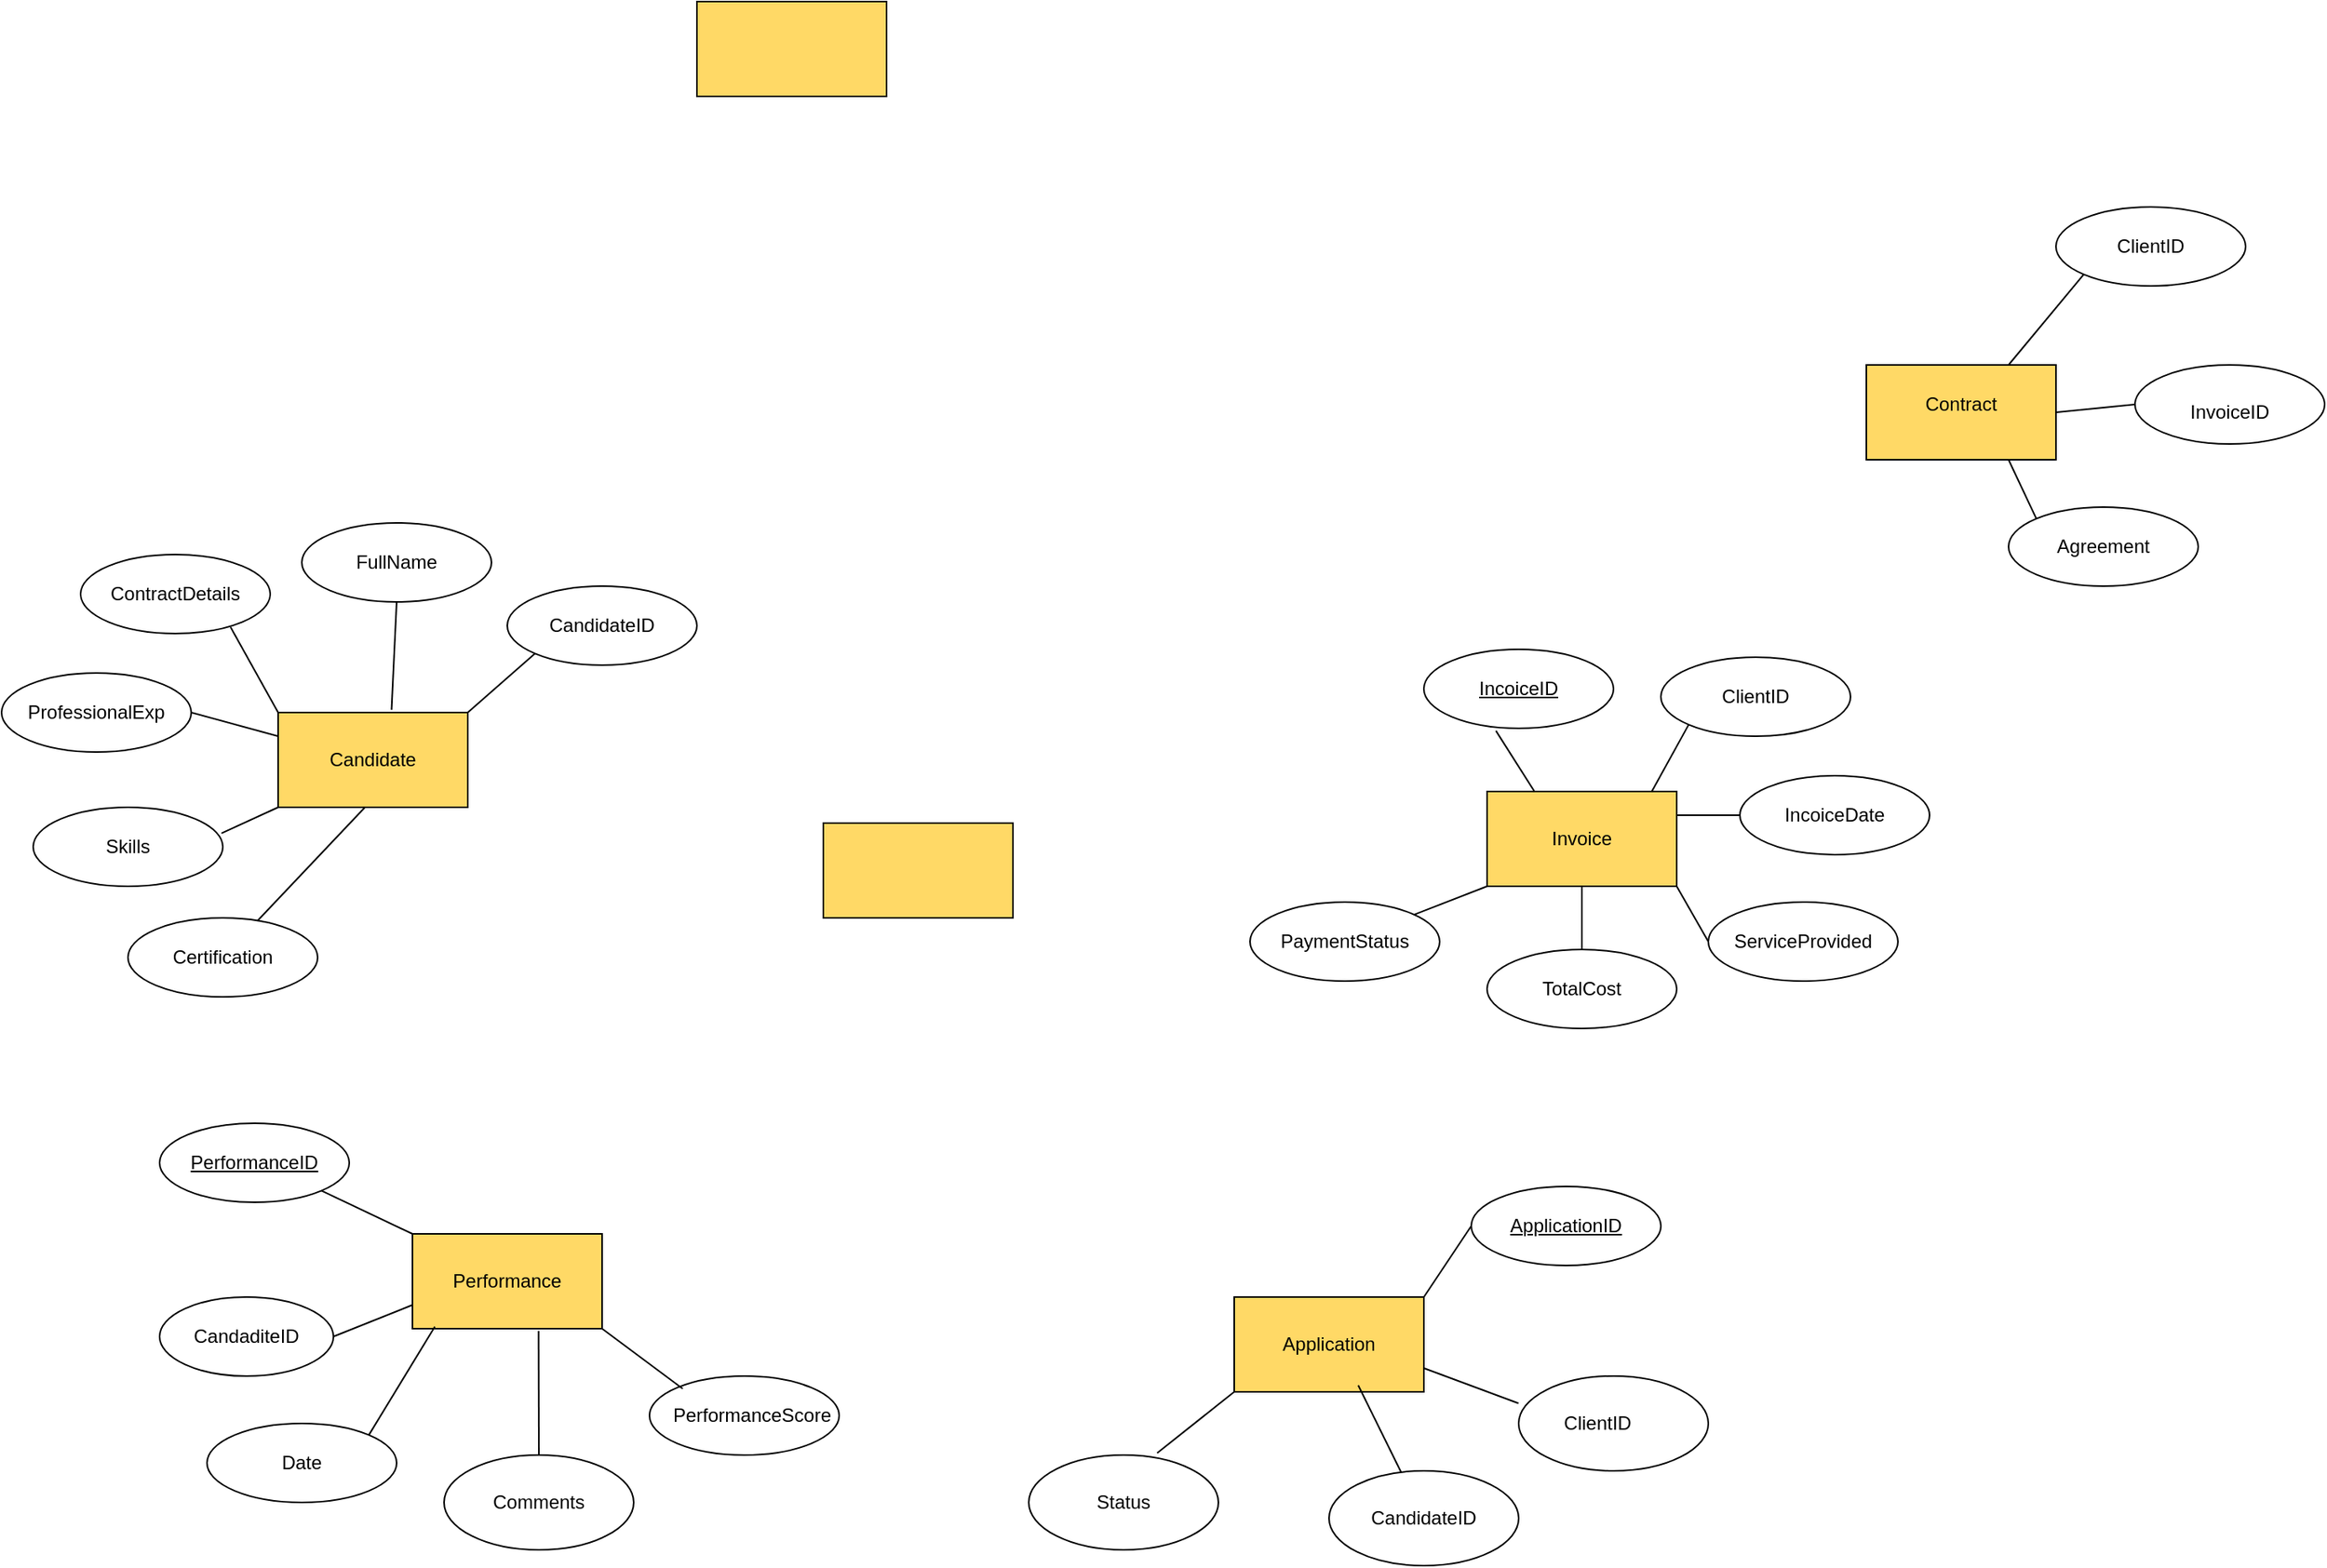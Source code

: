 <mxfile version="24.8.4">
  <diagram name="Page-1" id="_pU-WNQT1wnBNlO78gKb">
    <mxGraphModel dx="527" dy="705" grid="1" gridSize="10" guides="1" tooltips="1" connect="1" arrows="1" fold="1" page="1" pageScale="1" pageWidth="850" pageHeight="1100" math="0" shadow="0">
      <root>
        <mxCell id="0" />
        <mxCell id="1" parent="0" />
        <mxCell id="n1prHvsE-R-aELV-WZbh-1" value="" style="rounded=0;whiteSpace=wrap;html=1;fillColor=#FFD966;" vertex="1" parent="1">
          <mxGeometry x="630" y="100" width="120" height="60" as="geometry" />
        </mxCell>
        <mxCell id="n1prHvsE-R-aELV-WZbh-2" value="" style="rounded=0;whiteSpace=wrap;html=1;fillColor=#FFD966;" vertex="1" parent="1">
          <mxGeometry x="710" y="620" width="120" height="60" as="geometry" />
        </mxCell>
        <mxCell id="n1prHvsE-R-aELV-WZbh-4" value="" style="rounded=0;whiteSpace=wrap;html=1;fillColor=#FFD966;" vertex="1" parent="1">
          <mxGeometry x="365" y="550" width="120" height="60" as="geometry" />
        </mxCell>
        <mxCell id="n1prHvsE-R-aELV-WZbh-9" value="" style="ellipse;whiteSpace=wrap;html=1;" vertex="1" parent="1">
          <mxGeometry x="600" y="970" width="120" height="50" as="geometry" />
        </mxCell>
        <mxCell id="n1prHvsE-R-aELV-WZbh-29" value="" style="rounded=0;whiteSpace=wrap;html=1;fillColor=#FFD966;" vertex="1" parent="1">
          <mxGeometry x="1370" y="330" width="120" height="60" as="geometry" />
        </mxCell>
        <mxCell id="n1prHvsE-R-aELV-WZbh-62" value="" style="rounded=0;whiteSpace=wrap;html=1;fillColor=#FFD966;" vertex="1" parent="1">
          <mxGeometry x="450" y="880" width="120" height="60" as="geometry" />
        </mxCell>
        <mxCell id="n1prHvsE-R-aELV-WZbh-63" value="" style="ellipse;whiteSpace=wrap;html=1;" vertex="1" parent="1">
          <mxGeometry x="290" y="810" width="120" height="50" as="geometry" />
        </mxCell>
        <mxCell id="n1prHvsE-R-aELV-WZbh-64" value="" style="ellipse;whiteSpace=wrap;html=1;" vertex="1" parent="1">
          <mxGeometry x="290" y="920" width="110" height="50" as="geometry" />
        </mxCell>
        <mxCell id="n1prHvsE-R-aELV-WZbh-65" value="" style="ellipse;whiteSpace=wrap;html=1;" vertex="1" parent="1">
          <mxGeometry x="470" y="1020" width="120" height="60" as="geometry" />
        </mxCell>
        <mxCell id="n1prHvsE-R-aELV-WZbh-66" value="" style="ellipse;whiteSpace=wrap;html=1;" vertex="1" parent="1">
          <mxGeometry x="320" y="1000" width="120" height="50" as="geometry" />
        </mxCell>
        <mxCell id="n1prHvsE-R-aELV-WZbh-67" value="PerformanceScore" style="text;html=1;align=center;verticalAlign=middle;whiteSpace=wrap;rounded=0;" vertex="1" parent="1">
          <mxGeometry x="635" y="980" width="60" height="30" as="geometry" />
        </mxCell>
        <mxCell id="n1prHvsE-R-aELV-WZbh-68" value="Comments" style="text;html=1;align=center;verticalAlign=middle;whiteSpace=wrap;rounded=0;" vertex="1" parent="1">
          <mxGeometry x="500" y="1035" width="60" height="30" as="geometry" />
        </mxCell>
        <mxCell id="n1prHvsE-R-aELV-WZbh-69" value="Date" style="text;html=1;align=center;verticalAlign=middle;whiteSpace=wrap;rounded=0;" vertex="1" parent="1">
          <mxGeometry x="350" y="1010" width="60" height="30" as="geometry" />
        </mxCell>
        <mxCell id="n1prHvsE-R-aELV-WZbh-70" value="CandaditeID" style="text;html=1;align=center;verticalAlign=middle;whiteSpace=wrap;rounded=0;" vertex="1" parent="1">
          <mxGeometry x="315" y="930" width="60" height="30" as="geometry" />
        </mxCell>
        <mxCell id="n1prHvsE-R-aELV-WZbh-71" value="&lt;u&gt;PerformanceID&lt;/u&gt;" style="text;html=1;align=center;verticalAlign=middle;whiteSpace=wrap;rounded=0;" vertex="1" parent="1">
          <mxGeometry x="320" y="820" width="60" height="30" as="geometry" />
        </mxCell>
        <mxCell id="n1prHvsE-R-aELV-WZbh-72" value="Performance" style="text;html=1;align=center;verticalAlign=middle;whiteSpace=wrap;rounded=0;" vertex="1" parent="1">
          <mxGeometry x="480" y="895" width="60" height="30" as="geometry" />
        </mxCell>
        <mxCell id="n1prHvsE-R-aELV-WZbh-73" value="" style="endArrow=none;html=1;rounded=0;exitX=1;exitY=1;exitDx=0;exitDy=0;entryX=0;entryY=0;entryDx=0;entryDy=0;" edge="1" parent="1" source="n1prHvsE-R-aELV-WZbh-62">
          <mxGeometry width="50" height="50" relative="1" as="geometry">
            <mxPoint x="490" y="770" as="sourcePoint" />
            <mxPoint x="621" y="978" as="targetPoint" />
          </mxGeometry>
        </mxCell>
        <mxCell id="n1prHvsE-R-aELV-WZbh-74" value="" style="endArrow=none;html=1;rounded=0;exitX=0.5;exitY=0;exitDx=0;exitDy=0;entryX=0.665;entryY=1.026;entryDx=0;entryDy=0;entryPerimeter=0;" edge="1" parent="1" source="n1prHvsE-R-aELV-WZbh-65" target="n1prHvsE-R-aELV-WZbh-62">
          <mxGeometry width="50" height="50" relative="1" as="geometry">
            <mxPoint x="490" y="770" as="sourcePoint" />
            <mxPoint x="540" y="720" as="targetPoint" />
          </mxGeometry>
        </mxCell>
        <mxCell id="n1prHvsE-R-aELV-WZbh-75" value="" style="endArrow=none;html=1;rounded=0;exitX=1;exitY=0;exitDx=0;exitDy=0;entryX=0.118;entryY=0.979;entryDx=0;entryDy=0;entryPerimeter=0;" edge="1" parent="1" source="n1prHvsE-R-aELV-WZbh-66" target="n1prHvsE-R-aELV-WZbh-62">
          <mxGeometry width="50" height="50" relative="1" as="geometry">
            <mxPoint x="490" y="770" as="sourcePoint" />
            <mxPoint x="540" y="720" as="targetPoint" />
          </mxGeometry>
        </mxCell>
        <mxCell id="n1prHvsE-R-aELV-WZbh-76" value="" style="endArrow=none;html=1;rounded=0;exitX=1;exitY=0.5;exitDx=0;exitDy=0;entryX=0;entryY=0.75;entryDx=0;entryDy=0;" edge="1" parent="1" source="n1prHvsE-R-aELV-WZbh-64" target="n1prHvsE-R-aELV-WZbh-62">
          <mxGeometry width="50" height="50" relative="1" as="geometry">
            <mxPoint x="490" y="770" as="sourcePoint" />
            <mxPoint x="540" y="720" as="targetPoint" />
          </mxGeometry>
        </mxCell>
        <mxCell id="n1prHvsE-R-aELV-WZbh-77" value="" style="endArrow=none;html=1;rounded=0;exitX=1;exitY=1;exitDx=0;exitDy=0;entryX=0;entryY=0;entryDx=0;entryDy=0;" edge="1" parent="1" source="n1prHvsE-R-aELV-WZbh-63" target="n1prHvsE-R-aELV-WZbh-62">
          <mxGeometry width="50" height="50" relative="1" as="geometry">
            <mxPoint x="490" y="770" as="sourcePoint" />
            <mxPoint x="540" y="720" as="targetPoint" />
          </mxGeometry>
        </mxCell>
        <mxCell id="n1prHvsE-R-aELV-WZbh-120" value="" style="rounded=0;whiteSpace=wrap;html=1;fillColor=#FFD966;" vertex="1" parent="1">
          <mxGeometry x="970" y="920" width="120" height="60" as="geometry" />
        </mxCell>
        <mxCell id="n1prHvsE-R-aELV-WZbh-121" value="" style="ellipse;whiteSpace=wrap;html=1;" vertex="1" parent="1">
          <mxGeometry x="1030" y="1030" width="120" height="60" as="geometry" />
        </mxCell>
        <mxCell id="n1prHvsE-R-aELV-WZbh-122" value="" style="ellipse;whiteSpace=wrap;html=1;" vertex="1" parent="1">
          <mxGeometry x="1120" y="850" width="120" height="50" as="geometry" />
        </mxCell>
        <mxCell id="n1prHvsE-R-aELV-WZbh-123" value="" style="ellipse;whiteSpace=wrap;html=1;" vertex="1" parent="1">
          <mxGeometry x="1150" y="970" width="120" height="60" as="geometry" />
        </mxCell>
        <mxCell id="n1prHvsE-R-aELV-WZbh-124" value="" style="ellipse;whiteSpace=wrap;html=1;" vertex="1" parent="1">
          <mxGeometry x="840" y="1020" width="120" height="60" as="geometry" />
        </mxCell>
        <mxCell id="n1prHvsE-R-aELV-WZbh-125" value="Status" style="text;html=1;align=center;verticalAlign=middle;whiteSpace=wrap;rounded=0;" vertex="1" parent="1">
          <mxGeometry x="870" y="1035" width="60" height="30" as="geometry" />
        </mxCell>
        <mxCell id="n1prHvsE-R-aELV-WZbh-126" value="CandidateID" style="text;html=1;align=center;verticalAlign=middle;whiteSpace=wrap;rounded=0;" vertex="1" parent="1">
          <mxGeometry x="1060" y="1045" width="60" height="30" as="geometry" />
        </mxCell>
        <mxCell id="n1prHvsE-R-aELV-WZbh-127" value="ClientID" style="text;html=1;align=center;verticalAlign=middle;whiteSpace=wrap;rounded=0;" vertex="1" parent="1">
          <mxGeometry x="1170" y="985" width="60" height="30" as="geometry" />
        </mxCell>
        <mxCell id="n1prHvsE-R-aELV-WZbh-128" value="&lt;u&gt;ApplicationID&lt;/u&gt;" style="text;html=1;align=center;verticalAlign=middle;whiteSpace=wrap;rounded=0;" vertex="1" parent="1">
          <mxGeometry x="1150" y="860" width="60" height="30" as="geometry" />
        </mxCell>
        <mxCell id="n1prHvsE-R-aELV-WZbh-129" value="Application" style="text;html=1;align=center;verticalAlign=middle;whiteSpace=wrap;rounded=0;" vertex="1" parent="1">
          <mxGeometry x="1000" y="935" width="60" height="30" as="geometry" />
        </mxCell>
        <mxCell id="n1prHvsE-R-aELV-WZbh-130" value="" style="endArrow=none;html=1;rounded=0;exitX=-0.001;exitY=0.288;exitDx=0;exitDy=0;exitPerimeter=0;entryX=1;entryY=0.75;entryDx=0;entryDy=0;" edge="1" parent="1" source="n1prHvsE-R-aELV-WZbh-123" target="n1prHvsE-R-aELV-WZbh-120">
          <mxGeometry width="50" height="50" relative="1" as="geometry">
            <mxPoint x="930" y="860" as="sourcePoint" />
            <mxPoint x="980" y="810" as="targetPoint" />
          </mxGeometry>
        </mxCell>
        <mxCell id="n1prHvsE-R-aELV-WZbh-131" value="" style="endArrow=none;html=1;rounded=0;entryX=0.654;entryY=0.931;entryDx=0;entryDy=0;entryPerimeter=0;" edge="1" parent="1" source="n1prHvsE-R-aELV-WZbh-121" target="n1prHvsE-R-aELV-WZbh-120">
          <mxGeometry width="50" height="50" relative="1" as="geometry">
            <mxPoint x="930" y="860" as="sourcePoint" />
            <mxPoint x="980" y="810" as="targetPoint" />
          </mxGeometry>
        </mxCell>
        <mxCell id="n1prHvsE-R-aELV-WZbh-132" value="" style="endArrow=none;html=1;rounded=0;exitX=0.677;exitY=-0.021;exitDx=0;exitDy=0;exitPerimeter=0;entryX=0;entryY=1;entryDx=0;entryDy=0;" edge="1" parent="1" source="n1prHvsE-R-aELV-WZbh-124" target="n1prHvsE-R-aELV-WZbh-120">
          <mxGeometry width="50" height="50" relative="1" as="geometry">
            <mxPoint x="930" y="860" as="sourcePoint" />
            <mxPoint x="980" y="810" as="targetPoint" />
          </mxGeometry>
        </mxCell>
        <mxCell id="n1prHvsE-R-aELV-WZbh-133" value="" style="endArrow=none;html=1;rounded=0;entryX=0;entryY=0.5;entryDx=0;entryDy=0;exitX=1;exitY=0;exitDx=0;exitDy=0;" edge="1" parent="1" source="n1prHvsE-R-aELV-WZbh-120" target="n1prHvsE-R-aELV-WZbh-122">
          <mxGeometry width="50" height="50" relative="1" as="geometry">
            <mxPoint x="1030" y="900" as="sourcePoint" />
            <mxPoint x="1080" y="850" as="targetPoint" />
          </mxGeometry>
        </mxCell>
        <mxCell id="n1prHvsE-R-aELV-WZbh-154" value="" style="rounded=0;whiteSpace=wrap;html=1;fillColor=#FFD966;" vertex="1" parent="1">
          <mxGeometry x="1130" y="600" width="120" height="60" as="geometry" />
        </mxCell>
        <mxCell id="n1prHvsE-R-aELV-WZbh-155" value="" style="ellipse;whiteSpace=wrap;html=1;" vertex="1" parent="1">
          <mxGeometry x="1090" y="510" width="120" height="50" as="geometry" />
        </mxCell>
        <mxCell id="n1prHvsE-R-aELV-WZbh-156" value="" style="ellipse;whiteSpace=wrap;html=1;" vertex="1" parent="1">
          <mxGeometry x="980" y="670" width="120" height="50" as="geometry" />
        </mxCell>
        <mxCell id="n1prHvsE-R-aELV-WZbh-157" value="" style="ellipse;whiteSpace=wrap;html=1;" vertex="1" parent="1">
          <mxGeometry x="1130" y="700" width="120" height="50" as="geometry" />
        </mxCell>
        <mxCell id="n1prHvsE-R-aELV-WZbh-158" value="" style="ellipse;whiteSpace=wrap;html=1;" vertex="1" parent="1">
          <mxGeometry x="1240" y="515" width="120" height="50" as="geometry" />
        </mxCell>
        <mxCell id="n1prHvsE-R-aELV-WZbh-159" value="" style="ellipse;whiteSpace=wrap;html=1;" vertex="1" parent="1">
          <mxGeometry x="1290" y="590" width="120" height="50" as="geometry" />
        </mxCell>
        <mxCell id="n1prHvsE-R-aELV-WZbh-160" value="" style="ellipse;whiteSpace=wrap;html=1;" vertex="1" parent="1">
          <mxGeometry x="1270" y="670" width="120" height="50" as="geometry" />
        </mxCell>
        <mxCell id="n1prHvsE-R-aELV-WZbh-161" value="IncoiceDate" style="text;html=1;align=center;verticalAlign=middle;whiteSpace=wrap;rounded=0;" vertex="1" parent="1">
          <mxGeometry x="1320" y="600" width="60" height="30" as="geometry" />
        </mxCell>
        <mxCell id="n1prHvsE-R-aELV-WZbh-162" value="ClientID" style="text;html=1;align=center;verticalAlign=middle;whiteSpace=wrap;rounded=0;" vertex="1" parent="1">
          <mxGeometry x="1270" y="525" width="60" height="30" as="geometry" />
        </mxCell>
        <mxCell id="n1prHvsE-R-aELV-WZbh-163" value="&lt;u&gt;IncoiceID&lt;/u&gt;" style="text;html=1;align=center;verticalAlign=middle;whiteSpace=wrap;rounded=0;" vertex="1" parent="1">
          <mxGeometry x="1120" y="520" width="60" height="30" as="geometry" />
        </mxCell>
        <mxCell id="n1prHvsE-R-aELV-WZbh-164" value="ServiceProvided" style="text;html=1;align=center;verticalAlign=middle;whiteSpace=wrap;rounded=0;" vertex="1" parent="1">
          <mxGeometry x="1300" y="680" width="60" height="30" as="geometry" />
        </mxCell>
        <mxCell id="n1prHvsE-R-aELV-WZbh-165" value="TotalCost" style="text;html=1;align=center;verticalAlign=middle;whiteSpace=wrap;rounded=0;" vertex="1" parent="1">
          <mxGeometry x="1160" y="710" width="60" height="30" as="geometry" />
        </mxCell>
        <mxCell id="n1prHvsE-R-aELV-WZbh-166" value="PaymentStatus" style="text;html=1;align=center;verticalAlign=middle;whiteSpace=wrap;rounded=0;" vertex="1" parent="1">
          <mxGeometry x="1010" y="680" width="60" height="30" as="geometry" />
        </mxCell>
        <mxCell id="n1prHvsE-R-aELV-WZbh-167" value="Invoice" style="text;html=1;align=center;verticalAlign=middle;whiteSpace=wrap;rounded=0;" vertex="1" parent="1">
          <mxGeometry x="1160" y="615" width="60" height="30" as="geometry" />
        </mxCell>
        <mxCell id="n1prHvsE-R-aELV-WZbh-168" value="" style="endArrow=none;html=1;rounded=0;entryX=0;entryY=0.5;entryDx=0;entryDy=0;exitX=1;exitY=0.25;exitDx=0;exitDy=0;" edge="1" parent="1" source="n1prHvsE-R-aELV-WZbh-154" target="n1prHvsE-R-aELV-WZbh-159">
          <mxGeometry width="50" height="50" relative="1" as="geometry">
            <mxPoint x="900" y="830" as="sourcePoint" />
            <mxPoint x="950" y="780" as="targetPoint" />
          </mxGeometry>
        </mxCell>
        <mxCell id="n1prHvsE-R-aELV-WZbh-169" value="" style="endArrow=none;html=1;rounded=0;exitX=0;exitY=0.5;exitDx=0;exitDy=0;entryX=1;entryY=1;entryDx=0;entryDy=0;" edge="1" parent="1" source="n1prHvsE-R-aELV-WZbh-160" target="n1prHvsE-R-aELV-WZbh-154">
          <mxGeometry width="50" height="50" relative="1" as="geometry">
            <mxPoint x="900" y="830" as="sourcePoint" />
            <mxPoint x="950" y="780" as="targetPoint" />
          </mxGeometry>
        </mxCell>
        <mxCell id="n1prHvsE-R-aELV-WZbh-170" value="" style="endArrow=none;html=1;rounded=0;entryX=0.5;entryY=1;entryDx=0;entryDy=0;exitX=0.5;exitY=0;exitDx=0;exitDy=0;" edge="1" parent="1" source="n1prHvsE-R-aELV-WZbh-157" target="n1prHvsE-R-aELV-WZbh-154">
          <mxGeometry width="50" height="50" relative="1" as="geometry">
            <mxPoint x="900" y="830" as="sourcePoint" />
            <mxPoint x="950" y="780" as="targetPoint" />
          </mxGeometry>
        </mxCell>
        <mxCell id="n1prHvsE-R-aELV-WZbh-171" value="" style="endArrow=none;html=1;rounded=0;entryX=0;entryY=1;entryDx=0;entryDy=0;" edge="1" parent="1" source="n1prHvsE-R-aELV-WZbh-156" target="n1prHvsE-R-aELV-WZbh-154">
          <mxGeometry width="50" height="50" relative="1" as="geometry">
            <mxPoint x="1000" y="810" as="sourcePoint" />
            <mxPoint x="1050" y="760" as="targetPoint" />
          </mxGeometry>
        </mxCell>
        <mxCell id="n1prHvsE-R-aELV-WZbh-172" value="" style="endArrow=none;html=1;rounded=0;exitX=0.25;exitY=0;exitDx=0;exitDy=0;entryX=0.38;entryY=1.031;entryDx=0;entryDy=0;entryPerimeter=0;" edge="1" parent="1" source="n1prHvsE-R-aELV-WZbh-154" target="n1prHvsE-R-aELV-WZbh-155">
          <mxGeometry width="50" height="50" relative="1" as="geometry">
            <mxPoint x="1090" y="610" as="sourcePoint" />
            <mxPoint x="1140" y="560" as="targetPoint" />
          </mxGeometry>
        </mxCell>
        <mxCell id="n1prHvsE-R-aELV-WZbh-173" value="" style="endArrow=none;html=1;rounded=0;entryX=0;entryY=1;entryDx=0;entryDy=0;exitX=0.868;exitY=0.002;exitDx=0;exitDy=0;exitPerimeter=0;" edge="1" parent="1" source="n1prHvsE-R-aELV-WZbh-154" target="n1prHvsE-R-aELV-WZbh-158">
          <mxGeometry width="50" height="50" relative="1" as="geometry">
            <mxPoint x="900" y="830" as="sourcePoint" />
            <mxPoint x="950" y="780" as="targetPoint" />
          </mxGeometry>
        </mxCell>
        <mxCell id="n1prHvsE-R-aELV-WZbh-174" value="" style="ellipse;whiteSpace=wrap;html=1;" vertex="1" parent="1">
          <mxGeometry x="1490" y="230" width="120" height="50" as="geometry" />
        </mxCell>
        <mxCell id="n1prHvsE-R-aELV-WZbh-175" value="" style="ellipse;whiteSpace=wrap;html=1;" vertex="1" parent="1">
          <mxGeometry x="1540" y="330" width="120" height="50" as="geometry" />
        </mxCell>
        <mxCell id="n1prHvsE-R-aELV-WZbh-176" value="" style="ellipse;whiteSpace=wrap;html=1;" vertex="1" parent="1">
          <mxGeometry x="1460" y="420" width="120" height="50" as="geometry" />
        </mxCell>
        <mxCell id="n1prHvsE-R-aELV-WZbh-177" value="Agreement" style="text;html=1;align=center;verticalAlign=middle;whiteSpace=wrap;rounded=0;" vertex="1" parent="1">
          <mxGeometry x="1490" y="430" width="60" height="30" as="geometry" />
        </mxCell>
        <mxCell id="n1prHvsE-R-aELV-WZbh-178" value="InvoiceID" style="text;html=1;align=center;verticalAlign=middle;whiteSpace=wrap;rounded=0;" vertex="1" parent="1">
          <mxGeometry x="1570" y="345" width="60" height="30" as="geometry" />
        </mxCell>
        <mxCell id="n1prHvsE-R-aELV-WZbh-179" value="ClientID" style="text;html=1;align=center;verticalAlign=middle;whiteSpace=wrap;rounded=0;" vertex="1" parent="1">
          <mxGeometry x="1520" y="240" width="60" height="30" as="geometry" />
        </mxCell>
        <mxCell id="n1prHvsE-R-aELV-WZbh-180" value="" style="endArrow=none;html=1;rounded=0;entryX=0;entryY=1;entryDx=0;entryDy=0;exitX=0.75;exitY=0;exitDx=0;exitDy=0;" edge="1" parent="1" source="n1prHvsE-R-aELV-WZbh-29" target="n1prHvsE-R-aELV-WZbh-174">
          <mxGeometry width="50" height="50" relative="1" as="geometry">
            <mxPoint x="1170" y="760" as="sourcePoint" />
            <mxPoint x="1220" y="710" as="targetPoint" />
          </mxGeometry>
        </mxCell>
        <mxCell id="n1prHvsE-R-aELV-WZbh-181" value="" style="endArrow=none;html=1;rounded=0;exitX=0;exitY=0.5;exitDx=0;exitDy=0;entryX=1;entryY=0.5;entryDx=0;entryDy=0;" edge="1" parent="1" source="n1prHvsE-R-aELV-WZbh-175" target="n1prHvsE-R-aELV-WZbh-29">
          <mxGeometry width="50" height="50" relative="1" as="geometry">
            <mxPoint x="1170" y="760" as="sourcePoint" />
            <mxPoint x="1220" y="710" as="targetPoint" />
          </mxGeometry>
        </mxCell>
        <mxCell id="n1prHvsE-R-aELV-WZbh-182" value="" style="endArrow=none;html=1;rounded=0;exitX=0.75;exitY=1;exitDx=0;exitDy=0;entryX=0;entryY=0;entryDx=0;entryDy=0;" edge="1" parent="1" source="n1prHvsE-R-aELV-WZbh-29" target="n1prHvsE-R-aELV-WZbh-176">
          <mxGeometry width="50" height="50" relative="1" as="geometry">
            <mxPoint x="1170" y="760" as="sourcePoint" />
            <mxPoint x="1220" y="710" as="targetPoint" />
          </mxGeometry>
        </mxCell>
        <mxCell id="n1prHvsE-R-aELV-WZbh-183" value="Contract" style="text;html=1;align=center;verticalAlign=middle;whiteSpace=wrap;rounded=0;" vertex="1" parent="1">
          <mxGeometry x="1400" y="340" width="60" height="30" as="geometry" />
        </mxCell>
        <mxCell id="n1prHvsE-R-aELV-WZbh-184" value="" style="ellipse;whiteSpace=wrap;html=1;" vertex="1" parent="1">
          <mxGeometry x="510" y="470" width="120" height="50" as="geometry" />
        </mxCell>
        <mxCell id="n1prHvsE-R-aELV-WZbh-185" value="" style="ellipse;whiteSpace=wrap;html=1;" vertex="1" parent="1">
          <mxGeometry x="270" y="680" width="120" height="50" as="geometry" />
        </mxCell>
        <mxCell id="n1prHvsE-R-aELV-WZbh-186" value="" style="ellipse;whiteSpace=wrap;html=1;" vertex="1" parent="1">
          <mxGeometry x="380" y="430" width="120" height="50" as="geometry" />
        </mxCell>
        <mxCell id="n1prHvsE-R-aELV-WZbh-187" value="" style="ellipse;whiteSpace=wrap;html=1;" vertex="1" parent="1">
          <mxGeometry x="240" y="450" width="120" height="50" as="geometry" />
        </mxCell>
        <mxCell id="n1prHvsE-R-aELV-WZbh-188" value="" style="ellipse;whiteSpace=wrap;html=1;" vertex="1" parent="1">
          <mxGeometry x="190" y="525" width="120" height="50" as="geometry" />
        </mxCell>
        <mxCell id="n1prHvsE-R-aELV-WZbh-189" value="" style="ellipse;whiteSpace=wrap;html=1;" vertex="1" parent="1">
          <mxGeometry x="210" y="610" width="120" height="50" as="geometry" />
        </mxCell>
        <mxCell id="n1prHvsE-R-aELV-WZbh-190" value="Candidate" style="text;html=1;align=center;verticalAlign=middle;whiteSpace=wrap;rounded=0;" vertex="1" parent="1">
          <mxGeometry x="395" y="565" width="60" height="30" as="geometry" />
        </mxCell>
        <mxCell id="n1prHvsE-R-aELV-WZbh-191" value="Certification" style="text;html=1;align=center;verticalAlign=middle;whiteSpace=wrap;rounded=0;" vertex="1" parent="1">
          <mxGeometry x="300" y="690" width="60" height="30" as="geometry" />
        </mxCell>
        <mxCell id="n1prHvsE-R-aELV-WZbh-192" value="Skills" style="text;html=1;align=center;verticalAlign=middle;whiteSpace=wrap;rounded=0;" vertex="1" parent="1">
          <mxGeometry x="240" y="620" width="60" height="30" as="geometry" />
        </mxCell>
        <mxCell id="n1prHvsE-R-aELV-WZbh-193" value="ProfessionalExp" style="text;html=1;align=center;verticalAlign=middle;whiteSpace=wrap;rounded=0;" vertex="1" parent="1">
          <mxGeometry x="220" y="535" width="60" height="30" as="geometry" />
        </mxCell>
        <mxCell id="n1prHvsE-R-aELV-WZbh-194" value="ContractDetails" style="text;html=1;align=center;verticalAlign=middle;whiteSpace=wrap;rounded=0;" vertex="1" parent="1">
          <mxGeometry x="270" y="460" width="60" height="30" as="geometry" />
        </mxCell>
        <mxCell id="n1prHvsE-R-aELV-WZbh-195" value="FullName" style="text;html=1;align=center;verticalAlign=middle;whiteSpace=wrap;rounded=0;" vertex="1" parent="1">
          <mxGeometry x="410" y="440" width="60" height="30" as="geometry" />
        </mxCell>
        <mxCell id="n1prHvsE-R-aELV-WZbh-196" value="CandidateID" style="text;html=1;align=center;verticalAlign=middle;whiteSpace=wrap;rounded=0;" vertex="1" parent="1">
          <mxGeometry x="540" y="480" width="60" height="30" as="geometry" />
        </mxCell>
        <mxCell id="n1prHvsE-R-aELV-WZbh-197" value="" style="endArrow=none;html=1;rounded=0;exitX=0.456;exitY=1.004;exitDx=0;exitDy=0;exitPerimeter=0;" edge="1" parent="1" source="n1prHvsE-R-aELV-WZbh-4" target="n1prHvsE-R-aELV-WZbh-185">
          <mxGeometry width="50" height="50" relative="1" as="geometry">
            <mxPoint x="470" y="580" as="sourcePoint" />
            <mxPoint x="520" y="530" as="targetPoint" />
          </mxGeometry>
        </mxCell>
        <mxCell id="n1prHvsE-R-aELV-WZbh-198" value="" style="endArrow=none;html=1;rounded=0;entryX=0.993;entryY=0.329;entryDx=0;entryDy=0;entryPerimeter=0;exitX=0;exitY=1;exitDx=0;exitDy=0;" edge="1" parent="1" source="n1prHvsE-R-aELV-WZbh-4" target="n1prHvsE-R-aELV-WZbh-189">
          <mxGeometry width="50" height="50" relative="1" as="geometry">
            <mxPoint x="470" y="580" as="sourcePoint" />
            <mxPoint x="520" y="530" as="targetPoint" />
          </mxGeometry>
        </mxCell>
        <mxCell id="n1prHvsE-R-aELV-WZbh-199" value="" style="endArrow=none;html=1;rounded=0;entryX=1;entryY=0.5;entryDx=0;entryDy=0;exitX=0;exitY=0.25;exitDx=0;exitDy=0;" edge="1" parent="1" source="n1prHvsE-R-aELV-WZbh-4" target="n1prHvsE-R-aELV-WZbh-188">
          <mxGeometry width="50" height="50" relative="1" as="geometry">
            <mxPoint x="470" y="580" as="sourcePoint" />
            <mxPoint x="520" y="530" as="targetPoint" />
          </mxGeometry>
        </mxCell>
        <mxCell id="n1prHvsE-R-aELV-WZbh-200" value="" style="endArrow=none;html=1;rounded=0;entryX=0.791;entryY=0.919;entryDx=0;entryDy=0;entryPerimeter=0;exitX=0;exitY=0;exitDx=0;exitDy=0;" edge="1" parent="1" source="n1prHvsE-R-aELV-WZbh-4" target="n1prHvsE-R-aELV-WZbh-187">
          <mxGeometry width="50" height="50" relative="1" as="geometry">
            <mxPoint x="470" y="580" as="sourcePoint" />
            <mxPoint x="520" y="530" as="targetPoint" />
          </mxGeometry>
        </mxCell>
        <mxCell id="n1prHvsE-R-aELV-WZbh-201" value="" style="endArrow=none;html=1;rounded=0;entryX=0.5;entryY=1;entryDx=0;entryDy=0;exitX=0.598;exitY=-0.028;exitDx=0;exitDy=0;exitPerimeter=0;" edge="1" parent="1" source="n1prHvsE-R-aELV-WZbh-4" target="n1prHvsE-R-aELV-WZbh-186">
          <mxGeometry width="50" height="50" relative="1" as="geometry">
            <mxPoint x="470" y="580" as="sourcePoint" />
            <mxPoint x="520" y="530" as="targetPoint" />
          </mxGeometry>
        </mxCell>
        <mxCell id="n1prHvsE-R-aELV-WZbh-202" value="" style="endArrow=none;html=1;rounded=0;entryX=0;entryY=1;entryDx=0;entryDy=0;exitX=1;exitY=0;exitDx=0;exitDy=0;" edge="1" parent="1" source="n1prHvsE-R-aELV-WZbh-4" target="n1prHvsE-R-aELV-WZbh-184">
          <mxGeometry width="50" height="50" relative="1" as="geometry">
            <mxPoint x="470" y="580" as="sourcePoint" />
            <mxPoint x="520" y="530" as="targetPoint" />
          </mxGeometry>
        </mxCell>
      </root>
    </mxGraphModel>
  </diagram>
</mxfile>
